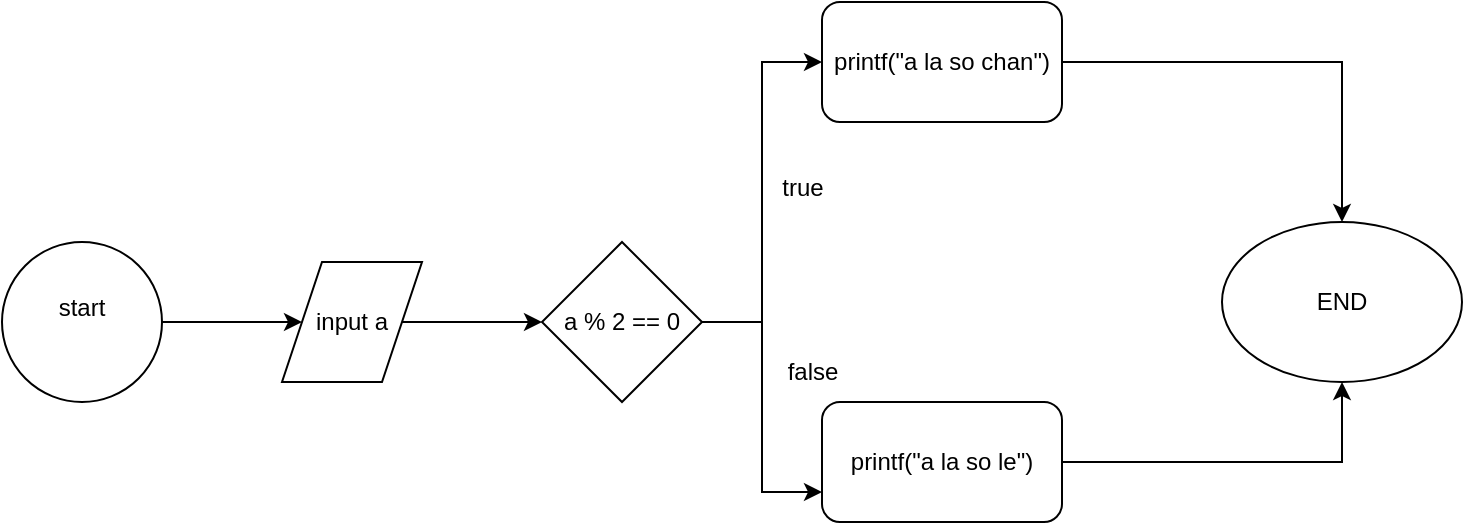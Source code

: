 <mxfile version="25.0.3">
  <diagram name="Trang-1" id="F-VEq7WzbB2n33nm_vun">
    <mxGraphModel dx="1050" dy="557" grid="1" gridSize="10" guides="1" tooltips="1" connect="1" arrows="1" fold="1" page="1" pageScale="1" pageWidth="827" pageHeight="1169" math="0" shadow="0">
      <root>
        <mxCell id="0" />
        <mxCell id="1" parent="0" />
        <mxCell id="Voqb3TN_g0TU4WUhajrY-2" style="edgeStyle=orthogonalEdgeStyle;rounded=0;orthogonalLoop=1;jettySize=auto;html=1;" edge="1" parent="1" source="Voqb3TN_g0TU4WUhajrY-1">
          <mxGeometry relative="1" as="geometry">
            <mxPoint x="200" y="300" as="targetPoint" />
          </mxGeometry>
        </mxCell>
        <mxCell id="Voqb3TN_g0TU4WUhajrY-1" value="start&lt;div&gt;&lt;br&gt;&lt;/div&gt;" style="ellipse;whiteSpace=wrap;html=1;aspect=fixed;" vertex="1" parent="1">
          <mxGeometry x="50" y="260" width="80" height="80" as="geometry" />
        </mxCell>
        <mxCell id="Voqb3TN_g0TU4WUhajrY-4" style="edgeStyle=orthogonalEdgeStyle;rounded=0;orthogonalLoop=1;jettySize=auto;html=1;" edge="1" parent="1" source="Voqb3TN_g0TU4WUhajrY-3">
          <mxGeometry relative="1" as="geometry">
            <mxPoint x="320" y="300" as="targetPoint" />
          </mxGeometry>
        </mxCell>
        <mxCell id="Voqb3TN_g0TU4WUhajrY-3" value="input a" style="shape=parallelogram;perimeter=parallelogramPerimeter;whiteSpace=wrap;html=1;fixedSize=1;" vertex="1" parent="1">
          <mxGeometry x="190" y="270" width="70" height="60" as="geometry" />
        </mxCell>
        <mxCell id="Voqb3TN_g0TU4WUhajrY-8" style="edgeStyle=orthogonalEdgeStyle;rounded=0;orthogonalLoop=1;jettySize=auto;html=1;entryX=0;entryY=0.75;entryDx=0;entryDy=0;" edge="1" parent="1" source="Voqb3TN_g0TU4WUhajrY-5" target="Voqb3TN_g0TU4WUhajrY-7">
          <mxGeometry relative="1" as="geometry" />
        </mxCell>
        <mxCell id="Voqb3TN_g0TU4WUhajrY-9" style="edgeStyle=orthogonalEdgeStyle;rounded=0;orthogonalLoop=1;jettySize=auto;html=1;entryX=0;entryY=0.5;entryDx=0;entryDy=0;" edge="1" parent="1" source="Voqb3TN_g0TU4WUhajrY-5" target="Voqb3TN_g0TU4WUhajrY-6">
          <mxGeometry relative="1" as="geometry" />
        </mxCell>
        <mxCell id="Voqb3TN_g0TU4WUhajrY-5" value="a % 2 == 0" style="rhombus;whiteSpace=wrap;html=1;" vertex="1" parent="1">
          <mxGeometry x="320" y="260" width="80" height="80" as="geometry" />
        </mxCell>
        <mxCell id="Voqb3TN_g0TU4WUhajrY-13" style="edgeStyle=orthogonalEdgeStyle;rounded=0;orthogonalLoop=1;jettySize=auto;html=1;exitX=1;exitY=0.5;exitDx=0;exitDy=0;entryX=0.5;entryY=0;entryDx=0;entryDy=0;" edge="1" parent="1" source="Voqb3TN_g0TU4WUhajrY-6" target="Voqb3TN_g0TU4WUhajrY-12">
          <mxGeometry relative="1" as="geometry" />
        </mxCell>
        <mxCell id="Voqb3TN_g0TU4WUhajrY-6" value="printf(&quot;a la so chan&quot;)" style="rounded=1;whiteSpace=wrap;html=1;" vertex="1" parent="1">
          <mxGeometry x="460" y="140" width="120" height="60" as="geometry" />
        </mxCell>
        <mxCell id="Voqb3TN_g0TU4WUhajrY-14" style="edgeStyle=orthogonalEdgeStyle;rounded=0;orthogonalLoop=1;jettySize=auto;html=1;entryX=0.5;entryY=1;entryDx=0;entryDy=0;" edge="1" parent="1" source="Voqb3TN_g0TU4WUhajrY-7" target="Voqb3TN_g0TU4WUhajrY-12">
          <mxGeometry relative="1" as="geometry" />
        </mxCell>
        <mxCell id="Voqb3TN_g0TU4WUhajrY-7" value="printf(&quot;a la so le&quot;)" style="rounded=1;whiteSpace=wrap;html=1;" vertex="1" parent="1">
          <mxGeometry x="460" y="340" width="120" height="60" as="geometry" />
        </mxCell>
        <mxCell id="Voqb3TN_g0TU4WUhajrY-10" value="true" style="text;html=1;align=center;verticalAlign=middle;resizable=0;points=[];autosize=1;strokeColor=none;fillColor=none;" vertex="1" parent="1">
          <mxGeometry x="430" y="218" width="40" height="30" as="geometry" />
        </mxCell>
        <mxCell id="Voqb3TN_g0TU4WUhajrY-11" value="false" style="text;html=1;align=center;verticalAlign=middle;resizable=0;points=[];autosize=1;strokeColor=none;fillColor=none;" vertex="1" parent="1">
          <mxGeometry x="430" y="310" width="50" height="30" as="geometry" />
        </mxCell>
        <mxCell id="Voqb3TN_g0TU4WUhajrY-12" value="END" style="ellipse;whiteSpace=wrap;html=1;" vertex="1" parent="1">
          <mxGeometry x="660" y="250" width="120" height="80" as="geometry" />
        </mxCell>
      </root>
    </mxGraphModel>
  </diagram>
</mxfile>
